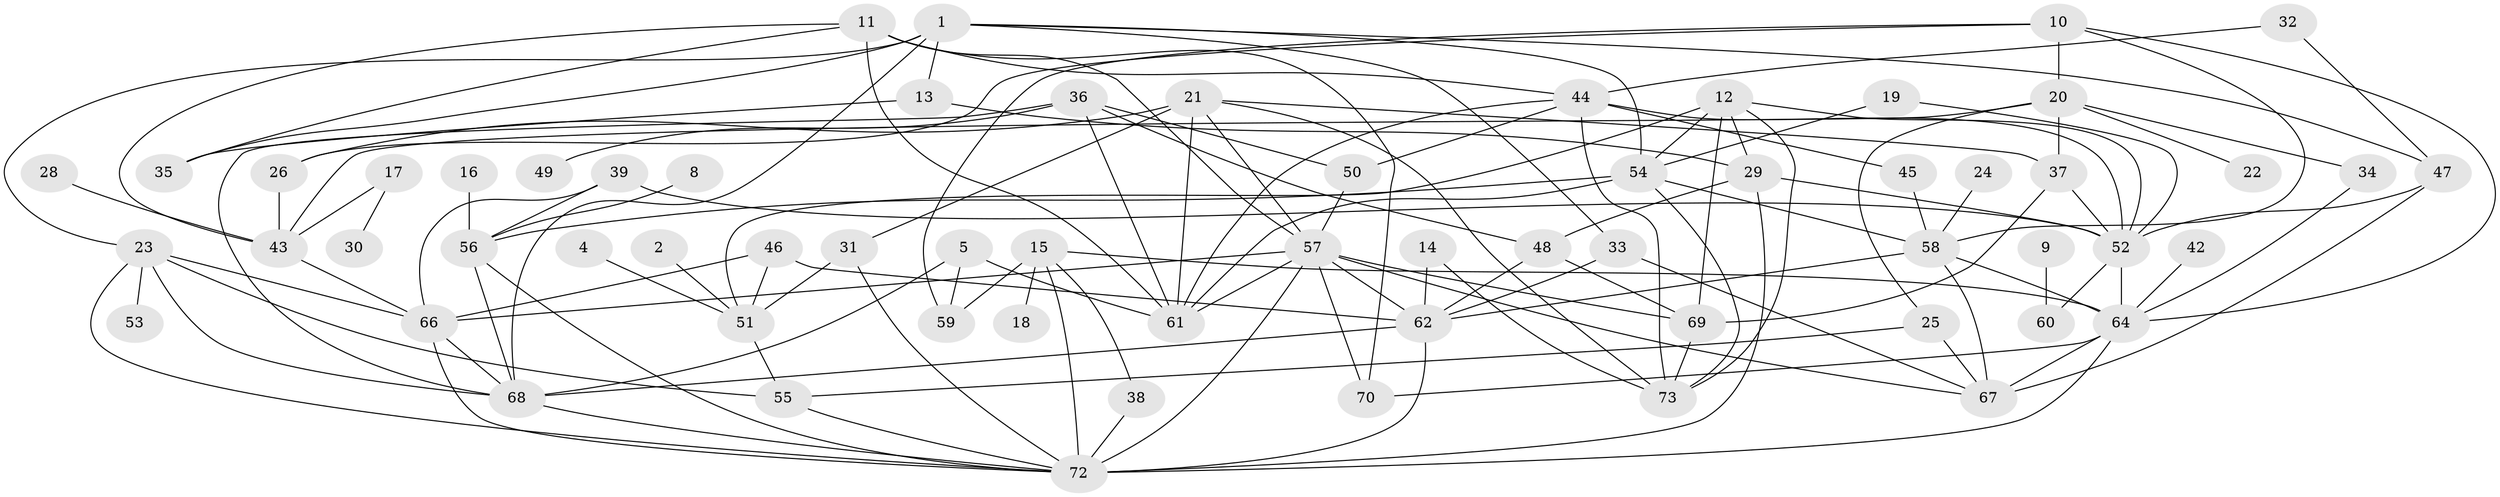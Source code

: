 // original degree distribution, {3: 0.27586206896551724, 2: 0.2413793103448276, 6: 0.05517241379310345, 5: 0.10344827586206896, 7: 0.020689655172413793, 1: 0.13793103448275862, 0: 0.05517241379310345, 4: 0.1103448275862069}
// Generated by graph-tools (version 1.1) at 2025/49/03/09/25 03:49:14]
// undirected, 64 vertices, 132 edges
graph export_dot {
graph [start="1"]
  node [color=gray90,style=filled];
  1;
  2;
  4;
  5;
  8;
  9;
  10;
  11;
  12;
  13;
  14;
  15;
  16;
  17;
  18;
  19;
  20;
  21;
  22;
  23;
  24;
  25;
  26;
  28;
  29;
  30;
  31;
  32;
  33;
  34;
  35;
  36;
  37;
  38;
  39;
  42;
  43;
  44;
  45;
  46;
  47;
  48;
  49;
  50;
  51;
  52;
  53;
  54;
  55;
  56;
  57;
  58;
  59;
  60;
  61;
  62;
  64;
  66;
  67;
  68;
  69;
  70;
  72;
  73;
  1 -- 13 [weight=1.0];
  1 -- 23 [weight=1.0];
  1 -- 33 [weight=1.0];
  1 -- 35 [weight=1.0];
  1 -- 47 [weight=1.0];
  1 -- 54 [weight=1.0];
  1 -- 68 [weight=1.0];
  2 -- 51 [weight=1.0];
  4 -- 51 [weight=1.0];
  5 -- 59 [weight=1.0];
  5 -- 61 [weight=1.0];
  5 -- 68 [weight=1.0];
  8 -- 56 [weight=1.0];
  9 -- 60 [weight=1.0];
  10 -- 20 [weight=1.0];
  10 -- 26 [weight=1.0];
  10 -- 58 [weight=1.0];
  10 -- 59 [weight=1.0];
  10 -- 64 [weight=1.0];
  11 -- 35 [weight=1.0];
  11 -- 43 [weight=1.0];
  11 -- 44 [weight=1.0];
  11 -- 57 [weight=1.0];
  11 -- 61 [weight=1.0];
  11 -- 70 [weight=1.0];
  12 -- 29 [weight=1.0];
  12 -- 51 [weight=1.0];
  12 -- 52 [weight=1.0];
  12 -- 54 [weight=1.0];
  12 -- 69 [weight=1.0];
  12 -- 73 [weight=1.0];
  13 -- 29 [weight=1.0];
  13 -- 35 [weight=1.0];
  14 -- 62 [weight=1.0];
  14 -- 73 [weight=1.0];
  15 -- 18 [weight=1.0];
  15 -- 38 [weight=1.0];
  15 -- 59 [weight=1.0];
  15 -- 64 [weight=1.0];
  15 -- 72 [weight=1.0];
  16 -- 56 [weight=1.0];
  17 -- 30 [weight=1.0];
  17 -- 43 [weight=1.0];
  19 -- 52 [weight=1.0];
  19 -- 54 [weight=1.0];
  20 -- 22 [weight=1.0];
  20 -- 25 [weight=1.0];
  20 -- 34 [weight=1.0];
  20 -- 37 [weight=1.0];
  20 -- 43 [weight=1.0];
  21 -- 26 [weight=1.0];
  21 -- 31 [weight=1.0];
  21 -- 37 [weight=1.0];
  21 -- 57 [weight=1.0];
  21 -- 61 [weight=2.0];
  21 -- 73 [weight=1.0];
  23 -- 53 [weight=1.0];
  23 -- 55 [weight=1.0];
  23 -- 66 [weight=1.0];
  23 -- 68 [weight=1.0];
  23 -- 72 [weight=1.0];
  24 -- 58 [weight=1.0];
  25 -- 55 [weight=1.0];
  25 -- 67 [weight=1.0];
  26 -- 43 [weight=1.0];
  28 -- 43 [weight=1.0];
  29 -- 48 [weight=1.0];
  29 -- 52 [weight=1.0];
  29 -- 72 [weight=1.0];
  31 -- 51 [weight=1.0];
  31 -- 72 [weight=1.0];
  32 -- 44 [weight=1.0];
  32 -- 47 [weight=1.0];
  33 -- 62 [weight=1.0];
  33 -- 67 [weight=1.0];
  34 -- 64 [weight=1.0];
  36 -- 48 [weight=1.0];
  36 -- 49 [weight=1.0];
  36 -- 50 [weight=1.0];
  36 -- 61 [weight=1.0];
  36 -- 68 [weight=1.0];
  37 -- 52 [weight=1.0];
  37 -- 69 [weight=1.0];
  38 -- 72 [weight=1.0];
  39 -- 52 [weight=1.0];
  39 -- 56 [weight=1.0];
  39 -- 66 [weight=1.0];
  42 -- 64 [weight=1.0];
  43 -- 66 [weight=1.0];
  44 -- 45 [weight=1.0];
  44 -- 50 [weight=1.0];
  44 -- 52 [weight=2.0];
  44 -- 61 [weight=1.0];
  44 -- 73 [weight=1.0];
  45 -- 58 [weight=1.0];
  46 -- 51 [weight=1.0];
  46 -- 62 [weight=2.0];
  46 -- 66 [weight=1.0];
  47 -- 52 [weight=1.0];
  47 -- 67 [weight=2.0];
  48 -- 62 [weight=1.0];
  48 -- 69 [weight=1.0];
  50 -- 57 [weight=1.0];
  51 -- 55 [weight=1.0];
  52 -- 60 [weight=1.0];
  52 -- 64 [weight=1.0];
  54 -- 56 [weight=1.0];
  54 -- 58 [weight=1.0];
  54 -- 61 [weight=1.0];
  54 -- 73 [weight=1.0];
  55 -- 72 [weight=1.0];
  56 -- 68 [weight=1.0];
  56 -- 72 [weight=1.0];
  57 -- 61 [weight=1.0];
  57 -- 62 [weight=1.0];
  57 -- 66 [weight=1.0];
  57 -- 67 [weight=1.0];
  57 -- 69 [weight=1.0];
  57 -- 70 [weight=1.0];
  57 -- 72 [weight=1.0];
  58 -- 62 [weight=1.0];
  58 -- 64 [weight=1.0];
  58 -- 67 [weight=1.0];
  62 -- 68 [weight=1.0];
  62 -- 72 [weight=1.0];
  64 -- 67 [weight=1.0];
  64 -- 70 [weight=1.0];
  64 -- 72 [weight=2.0];
  66 -- 68 [weight=1.0];
  66 -- 72 [weight=1.0];
  68 -- 72 [weight=1.0];
  69 -- 73 [weight=1.0];
}
